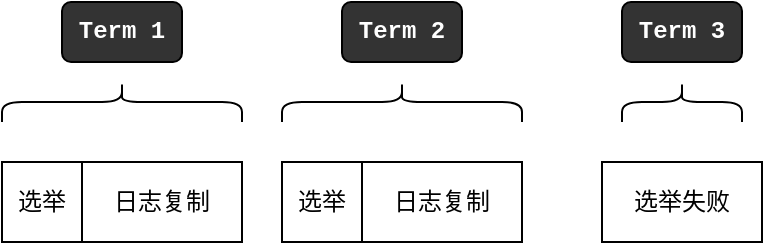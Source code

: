 <mxfile version="16.0.3" type="github">
  <diagram id="3f5J3Do_gWRIrY-zB68Y" name="Page-1">
    <mxGraphModel dx="946" dy="506" grid="1" gridSize="10" guides="1" tooltips="1" connect="1" arrows="1" fold="1" page="1" pageScale="1" pageWidth="827" pageHeight="1169" math="0" shadow="0">
      <root>
        <mxCell id="0" />
        <mxCell id="1" parent="0" />
        <mxCell id="5MQ09c06MS1mv87pgXlI-1" value="选举" style="rounded=0;whiteSpace=wrap;html=1;" vertex="1" parent="1">
          <mxGeometry x="40" y="160" width="40" height="40" as="geometry" />
        </mxCell>
        <mxCell id="5MQ09c06MS1mv87pgXlI-2" value="日志复制" style="rounded=0;whiteSpace=wrap;html=1;" vertex="1" parent="1">
          <mxGeometry x="80" y="160" width="80" height="40" as="geometry" />
        </mxCell>
        <mxCell id="5MQ09c06MS1mv87pgXlI-3" value="" style="shape=curlyBracket;whiteSpace=wrap;html=1;rounded=1;flipH=1;direction=south;" vertex="1" parent="1">
          <mxGeometry x="40" y="120" width="120" height="20" as="geometry" />
        </mxCell>
        <mxCell id="5MQ09c06MS1mv87pgXlI-4" value="Term 1" style="rounded=1;whiteSpace=wrap;html=1;fontFamily=Courier New;fontColor=#FFFFFF;fillColor=#333333;fontStyle=1" vertex="1" parent="1">
          <mxGeometry x="70" y="80" width="60" height="30" as="geometry" />
        </mxCell>
        <mxCell id="5MQ09c06MS1mv87pgXlI-5" value="选举" style="rounded=0;whiteSpace=wrap;html=1;" vertex="1" parent="1">
          <mxGeometry x="180" y="160" width="40" height="40" as="geometry" />
        </mxCell>
        <mxCell id="5MQ09c06MS1mv87pgXlI-6" value="日志复制" style="rounded=0;whiteSpace=wrap;html=1;" vertex="1" parent="1">
          <mxGeometry x="220" y="160" width="80" height="40" as="geometry" />
        </mxCell>
        <mxCell id="5MQ09c06MS1mv87pgXlI-7" value="" style="shape=curlyBracket;whiteSpace=wrap;html=1;rounded=1;flipH=1;direction=south;" vertex="1" parent="1">
          <mxGeometry x="180" y="120" width="120" height="20" as="geometry" />
        </mxCell>
        <mxCell id="5MQ09c06MS1mv87pgXlI-8" value="Term 2" style="rounded=1;whiteSpace=wrap;html=1;fontFamily=Courier New;fontColor=#FFFFFF;fillColor=#333333;fontStyle=1" vertex="1" parent="1">
          <mxGeometry x="210" y="80" width="60" height="30" as="geometry" />
        </mxCell>
        <mxCell id="5MQ09c06MS1mv87pgXlI-11" value="" style="shape=curlyBracket;whiteSpace=wrap;html=1;rounded=1;flipH=1;direction=south;" vertex="1" parent="1">
          <mxGeometry x="350" y="120" width="60" height="20" as="geometry" />
        </mxCell>
        <mxCell id="5MQ09c06MS1mv87pgXlI-12" value="Term 3" style="rounded=1;whiteSpace=wrap;html=1;fontFamily=Courier New;fontColor=#FFFFFF;fillColor=#333333;fontStyle=1" vertex="1" parent="1">
          <mxGeometry x="350" y="80" width="60" height="30" as="geometry" />
        </mxCell>
        <mxCell id="5MQ09c06MS1mv87pgXlI-15" value="选举失败" style="rounded=0;whiteSpace=wrap;html=1;" vertex="1" parent="1">
          <mxGeometry x="340" y="160" width="80" height="40" as="geometry" />
        </mxCell>
      </root>
    </mxGraphModel>
  </diagram>
</mxfile>
